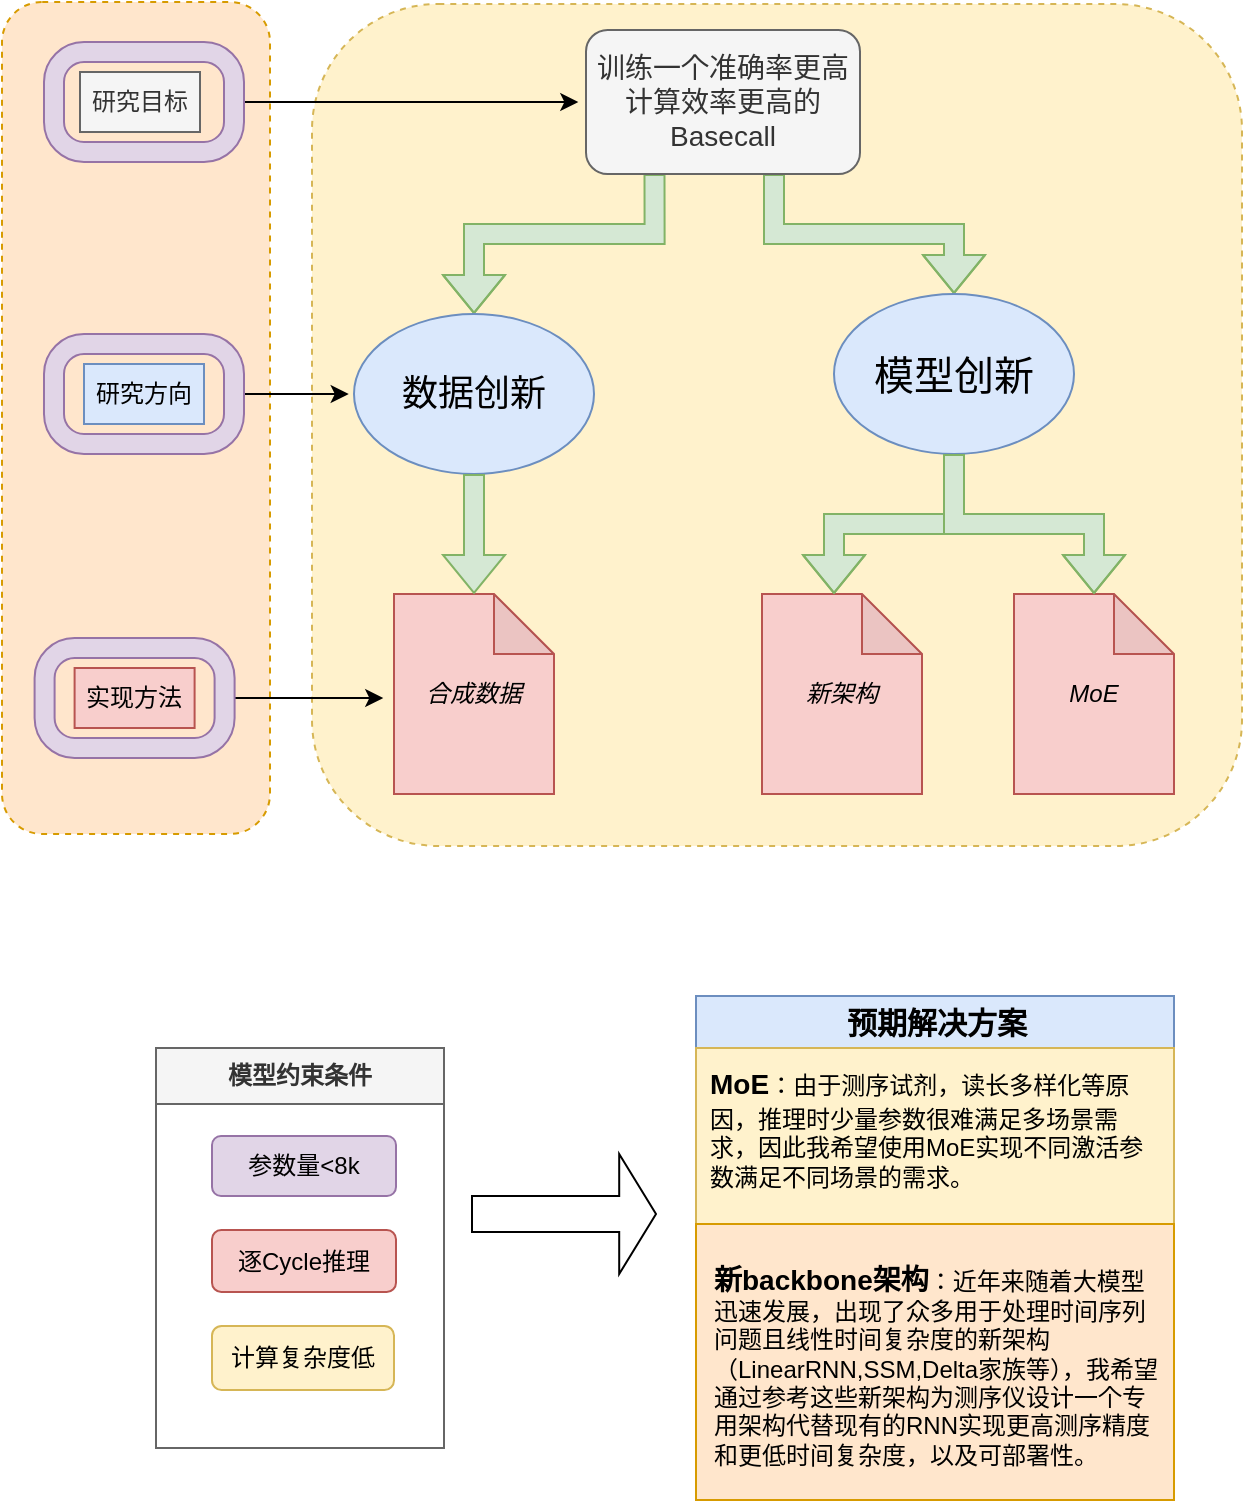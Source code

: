 <mxfile version="26.2.5">
  <diagram id="prtHgNgQTEPvFCAcTncT" name="Page-1">
    <mxGraphModel dx="816" dy="507" grid="0" gridSize="10" guides="1" tooltips="1" connect="1" arrows="1" fold="1" page="0" pageScale="1" pageWidth="827" pageHeight="1169" math="0" shadow="0">
      <root>
        <mxCell id="0" />
        <mxCell id="1" parent="0" />
        <mxCell id="Vz9aFdPQ2xJ0MJbCfHlJ-26" value="" style="rounded=1;whiteSpace=wrap;html=1;dashed=1;fillColor=#ffe6cc;strokeColor=#d79b00;" vertex="1" parent="1">
          <mxGeometry x="34" y="14" width="134" height="416" as="geometry" />
        </mxCell>
        <mxCell id="Vz9aFdPQ2xJ0MJbCfHlJ-25" value="" style="rounded=1;whiteSpace=wrap;html=1;dashed=1;fillColor=#fff2cc;strokeColor=#d6b656;" vertex="1" parent="1">
          <mxGeometry x="189" y="15" width="465" height="421" as="geometry" />
        </mxCell>
        <mxCell id="Vz9aFdPQ2xJ0MJbCfHlJ-4" style="edgeStyle=orthogonalEdgeStyle;shape=flexArrow;rounded=0;orthogonalLoop=1;jettySize=auto;html=1;exitX=0.25;exitY=1;exitDx=0;exitDy=0;entryX=0.5;entryY=0;entryDx=0;entryDy=0;fillColor=#d5e8d4;strokeColor=#82b366;" edge="1" parent="1" source="Vz9aFdPQ2xJ0MJbCfHlJ-1" target="Vz9aFdPQ2xJ0MJbCfHlJ-2">
          <mxGeometry relative="1" as="geometry">
            <Array as="points">
              <mxPoint x="360" y="130" />
              <mxPoint x="270" y="130" />
            </Array>
          </mxGeometry>
        </mxCell>
        <mxCell id="Vz9aFdPQ2xJ0MJbCfHlJ-5" style="edgeStyle=orthogonalEdgeStyle;shape=flexArrow;rounded=0;orthogonalLoop=1;jettySize=auto;html=1;entryX=0.5;entryY=0;entryDx=0;entryDy=0;fillColor=#d5e8d4;strokeColor=#82b366;" edge="1" parent="1" target="Vz9aFdPQ2xJ0MJbCfHlJ-3">
          <mxGeometry relative="1" as="geometry">
            <mxPoint x="420" y="100" as="sourcePoint" />
            <mxPoint x="510" y="210" as="targetPoint" />
            <Array as="points">
              <mxPoint x="420" y="130" />
              <mxPoint x="510" y="130" />
            </Array>
          </mxGeometry>
        </mxCell>
        <mxCell id="Vz9aFdPQ2xJ0MJbCfHlJ-1" value="&lt;font style=&quot;font-size: 14px;&quot;&gt;训练一个准确率更高计算效率更高的Basecall&lt;/font&gt;" style="rounded=1;whiteSpace=wrap;html=1;fillColor=#f5f5f5;strokeColor=#666666;fontColor=#333333;" vertex="1" parent="1">
          <mxGeometry x="326" y="28" width="137" height="72" as="geometry" />
        </mxCell>
        <mxCell id="Vz9aFdPQ2xJ0MJbCfHlJ-2" value="&lt;font style=&quot;font-size: 18px;&quot;&gt;数据创新&lt;/font&gt;" style="ellipse;whiteSpace=wrap;html=1;fillColor=#dae8fc;strokeColor=#6c8ebf;" vertex="1" parent="1">
          <mxGeometry x="210" y="170" width="120" height="80" as="geometry" />
        </mxCell>
        <mxCell id="Vz9aFdPQ2xJ0MJbCfHlJ-3" value="&lt;font style=&quot;font-size: 20px;&quot;&gt;模型创新&lt;/font&gt;" style="ellipse;whiteSpace=wrap;html=1;fillColor=#dae8fc;strokeColor=#6c8ebf;" vertex="1" parent="1">
          <mxGeometry x="450" y="160" width="120" height="80" as="geometry" />
        </mxCell>
        <mxCell id="Vz9aFdPQ2xJ0MJbCfHlJ-7" value="&lt;i&gt;合成数据&lt;/i&gt;" style="shape=note;whiteSpace=wrap;html=1;backgroundOutline=1;darkOpacity=0.05;fillColor=#f8cecc;strokeColor=#b85450;" vertex="1" parent="1">
          <mxGeometry x="230" y="310" width="80" height="100" as="geometry" />
        </mxCell>
        <mxCell id="Vz9aFdPQ2xJ0MJbCfHlJ-9" value="&lt;i&gt;新架构&lt;/i&gt;" style="shape=note;whiteSpace=wrap;html=1;backgroundOutline=1;darkOpacity=0.05;fillColor=#f8cecc;strokeColor=#b85450;" vertex="1" parent="1">
          <mxGeometry x="414" y="310" width="80" height="100" as="geometry" />
        </mxCell>
        <mxCell id="Vz9aFdPQ2xJ0MJbCfHlJ-10" value="&lt;i&gt;MoE&lt;/i&gt;" style="shape=note;whiteSpace=wrap;html=1;backgroundOutline=1;darkOpacity=0.05;fillColor=#f8cecc;strokeColor=#b85450;" vertex="1" parent="1">
          <mxGeometry x="540" y="310" width="80" height="100" as="geometry" />
        </mxCell>
        <mxCell id="Vz9aFdPQ2xJ0MJbCfHlJ-12" style="edgeStyle=orthogonalEdgeStyle;shape=flexArrow;rounded=0;orthogonalLoop=1;jettySize=auto;html=1;entryX=0.45;entryY=0;entryDx=0;entryDy=0;entryPerimeter=0;exitX=0.5;exitY=1;exitDx=0;exitDy=0;fillColor=#d5e8d4;strokeColor=#82b366;" edge="1" parent="1" source="Vz9aFdPQ2xJ0MJbCfHlJ-3" target="Vz9aFdPQ2xJ0MJbCfHlJ-9">
          <mxGeometry relative="1" as="geometry">
            <mxPoint x="590" y="300" as="sourcePoint" />
          </mxGeometry>
        </mxCell>
        <mxCell id="Vz9aFdPQ2xJ0MJbCfHlJ-13" style="edgeStyle=orthogonalEdgeStyle;shape=flexArrow;rounded=0;orthogonalLoop=1;jettySize=auto;html=1;entryX=0.5;entryY=0;entryDx=0;entryDy=0;entryPerimeter=0;fillColor=#d5e8d4;strokeColor=#82b366;" edge="1" parent="1" source="Vz9aFdPQ2xJ0MJbCfHlJ-3" target="Vz9aFdPQ2xJ0MJbCfHlJ-10">
          <mxGeometry relative="1" as="geometry" />
        </mxCell>
        <mxCell id="Vz9aFdPQ2xJ0MJbCfHlJ-14" style="edgeStyle=orthogonalEdgeStyle;shape=flexArrow;rounded=0;orthogonalLoop=1;jettySize=auto;html=1;entryX=0.5;entryY=0;entryDx=0;entryDy=0;entryPerimeter=0;fillColor=#d5e8d4;strokeColor=#82b366;" edge="1" parent="1" source="Vz9aFdPQ2xJ0MJbCfHlJ-2" target="Vz9aFdPQ2xJ0MJbCfHlJ-7">
          <mxGeometry relative="1" as="geometry" />
        </mxCell>
        <mxCell id="Vz9aFdPQ2xJ0MJbCfHlJ-22" style="edgeStyle=orthogonalEdgeStyle;rounded=0;orthogonalLoop=1;jettySize=auto;html=1;" edge="1" parent="1" source="Vz9aFdPQ2xJ0MJbCfHlJ-16">
          <mxGeometry relative="1" as="geometry">
            <mxPoint x="322.159" y="64" as="targetPoint" />
          </mxGeometry>
        </mxCell>
        <mxCell id="Vz9aFdPQ2xJ0MJbCfHlJ-16" value="" style="verticalLabelPosition=bottom;verticalAlign=top;html=1;shape=mxgraph.basic.rounded_frame;dx=10;whiteSpace=wrap;fillColor=#e1d5e7;strokeColor=#9673a6;" vertex="1" parent="1">
          <mxGeometry x="55" y="34" width="100" height="60" as="geometry" />
        </mxCell>
        <mxCell id="Vz9aFdPQ2xJ0MJbCfHlJ-17" value="研究目标" style="text;strokeColor=#666666;align=center;fillColor=#f5f5f5;html=1;verticalAlign=middle;whiteSpace=wrap;rounded=0;fontColor=#333333;" vertex="1" parent="1">
          <mxGeometry x="72.999" y="49.005" width="60" height="30" as="geometry" />
        </mxCell>
        <mxCell id="Vz9aFdPQ2xJ0MJbCfHlJ-23" style="edgeStyle=orthogonalEdgeStyle;rounded=0;orthogonalLoop=1;jettySize=auto;html=1;" edge="1" parent="1" source="Vz9aFdPQ2xJ0MJbCfHlJ-18">
          <mxGeometry relative="1" as="geometry">
            <mxPoint x="207.365" y="210" as="targetPoint" />
          </mxGeometry>
        </mxCell>
        <mxCell id="Vz9aFdPQ2xJ0MJbCfHlJ-18" value="" style="verticalLabelPosition=bottom;verticalAlign=top;html=1;shape=mxgraph.basic.rounded_frame;dx=10;whiteSpace=wrap;fillColor=#e1d5e7;strokeColor=#9673a6;" vertex="1" parent="1">
          <mxGeometry x="55" y="180" width="100" height="60" as="geometry" />
        </mxCell>
        <mxCell id="Vz9aFdPQ2xJ0MJbCfHlJ-19" value="研究方向" style="text;strokeColor=#6c8ebf;align=center;fillColor=#dae8fc;html=1;verticalAlign=middle;whiteSpace=wrap;rounded=0;" vertex="1" parent="1">
          <mxGeometry x="75.002" y="194.999" width="60" height="30" as="geometry" />
        </mxCell>
        <mxCell id="Vz9aFdPQ2xJ0MJbCfHlJ-24" style="edgeStyle=orthogonalEdgeStyle;rounded=0;orthogonalLoop=1;jettySize=auto;html=1;" edge="1" parent="1" source="Vz9aFdPQ2xJ0MJbCfHlJ-20">
          <mxGeometry relative="1" as="geometry">
            <mxPoint x="224.635" y="362" as="targetPoint" />
          </mxGeometry>
        </mxCell>
        <mxCell id="Vz9aFdPQ2xJ0MJbCfHlJ-20" value="" style="verticalLabelPosition=bottom;verticalAlign=top;html=1;shape=mxgraph.basic.rounded_frame;dx=10;whiteSpace=wrap;fillColor=#e1d5e7;strokeColor=#9673a6;" vertex="1" parent="1">
          <mxGeometry x="50.3" y="332" width="100" height="60" as="geometry" />
        </mxCell>
        <mxCell id="Vz9aFdPQ2xJ0MJbCfHlJ-21" value="实现方法" style="text;strokeColor=#b85450;align=center;fillColor=#f8cecc;html=1;verticalAlign=middle;whiteSpace=wrap;rounded=0;" vertex="1" parent="1">
          <mxGeometry x="70.302" y="346.999" width="60" height="30" as="geometry" />
        </mxCell>
        <mxCell id="Vz9aFdPQ2xJ0MJbCfHlJ-33" value="模型约束条件" style="swimlane;whiteSpace=wrap;html=1;fillColor=#f5f5f5;fontColor=#333333;strokeColor=#666666;startSize=28;" vertex="1" parent="1">
          <mxGeometry x="111" y="537" width="144" height="200" as="geometry">
            <mxRectangle x="75" y="550" width="83" height="28" as="alternateBounds" />
          </mxGeometry>
        </mxCell>
        <mxCell id="Vz9aFdPQ2xJ0MJbCfHlJ-30" value="参数量&amp;lt;8k" style="rounded=1;whiteSpace=wrap;html=1;fillColor=#e1d5e7;strokeColor=#9673a6;" vertex="1" parent="Vz9aFdPQ2xJ0MJbCfHlJ-33">
          <mxGeometry x="28" y="44" width="92" height="30" as="geometry" />
        </mxCell>
        <mxCell id="Vz9aFdPQ2xJ0MJbCfHlJ-31" value="逐Cycle推理" style="rounded=1;whiteSpace=wrap;html=1;fillColor=#f8cecc;strokeColor=#b85450;" vertex="1" parent="Vz9aFdPQ2xJ0MJbCfHlJ-33">
          <mxGeometry x="28" y="91" width="92" height="31" as="geometry" />
        </mxCell>
        <mxCell id="Vz9aFdPQ2xJ0MJbCfHlJ-32" value="计算复杂度低" style="rounded=1;whiteSpace=wrap;html=1;fillColor=#fff2cc;strokeColor=#d6b656;" vertex="1" parent="Vz9aFdPQ2xJ0MJbCfHlJ-33">
          <mxGeometry x="28" y="139" width="91" height="32" as="geometry" />
        </mxCell>
        <mxCell id="Vz9aFdPQ2xJ0MJbCfHlJ-36" value="&lt;b&gt;&lt;font style=&quot;font-size: 15px;&quot;&gt;预期解决方案&lt;/font&gt;&lt;/b&gt;" style="swimlane;fontStyle=0;childLayout=stackLayout;horizontal=1;startSize=26;fillColor=#dae8fc;horizontalStack=0;resizeParent=1;resizeParentMax=0;resizeLast=0;collapsible=1;marginBottom=0;html=1;strokeColor=#6c8ebf;" vertex="1" parent="1">
          <mxGeometry x="381" y="511" width="239" height="252" as="geometry" />
        </mxCell>
        <mxCell id="Vz9aFdPQ2xJ0MJbCfHlJ-37" value="&lt;b&gt;&lt;font style=&quot;font-size: 14px;line-height:1.5;&quot;&gt;MoE&lt;/font&gt;&lt;/b&gt;：由于测序试剂，读长多样化等原因，推理时少量参数很难满足多场景需求，因此我希望使用MoE实现不同激活参数满足不同场景的需求。" style="text;strokeColor=#d6b656;fillColor=#fff2cc;align=left;verticalAlign=top;spacingLeft=4;spacingRight=4;overflow=hidden;rotatable=0;points=[[0,0.5],[1,0.5]];portConstraint=eastwest;whiteSpace=wrap;html=1;spacingTop=0;spacingBottom=3;spacing=3;" vertex="1" parent="Vz9aFdPQ2xJ0MJbCfHlJ-36">
          <mxGeometry y="26" width="239" height="88" as="geometry" />
        </mxCell>
        <mxCell id="Vz9aFdPQ2xJ0MJbCfHlJ-39" value="&lt;font face=&quot;Helvetica&quot;&gt;&lt;b style=&quot;&quot;&gt;&lt;font style=&quot;font-size: 14px;&quot;&gt;新backbone架构&lt;/font&gt;&lt;/b&gt;：&lt;span style=&quot;background-color: transparent;&quot;&gt;近年来随着大模型迅速发展，出现了众多用于处理时间序列问题且线性时间复杂度的新架构（LinearRNN,SSM,Delta家族等），我希望通过参考这些新架构为测序仪设计一个专用架构代替现有的RNN实现更高测序精度和更低时间复杂度，以及可部署性。&lt;/span&gt;&lt;/font&gt;&lt;div&gt;&lt;span style=&quot;background-color: transparent; color: light-dark(rgb(0, 0, 0), rgb(255, 255, 255));&quot;&gt;&lt;br&gt;&lt;/span&gt;&lt;/div&gt;" style="text;strokeColor=#d79b00;fillColor=#ffe6cc;align=left;verticalAlign=top;spacingLeft=4;spacingRight=4;overflow=hidden;rotatable=0;points=[[0,0.5],[1,0.5]];portConstraint=eastwest;whiteSpace=wrap;html=1;spacingBottom=1;spacingTop=10;spacing=5;" vertex="1" parent="Vz9aFdPQ2xJ0MJbCfHlJ-36">
          <mxGeometry y="114" width="239" height="138" as="geometry" />
        </mxCell>
        <mxCell id="Vz9aFdPQ2xJ0MJbCfHlJ-40" value="" style="shape=singleArrow;whiteSpace=wrap;html=1;" vertex="1" parent="1">
          <mxGeometry x="269" y="590" width="92" height="60" as="geometry" />
        </mxCell>
      </root>
    </mxGraphModel>
  </diagram>
</mxfile>
